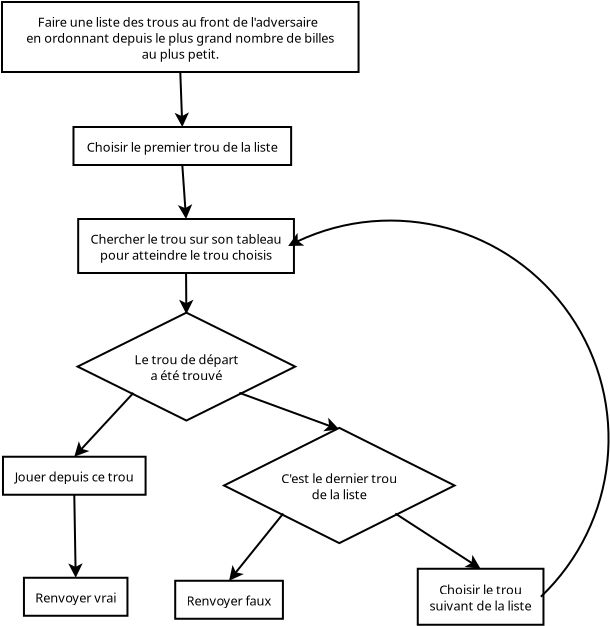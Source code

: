 <?xml version="1.0" encoding="UTF-8"?>
<dia:diagram xmlns:dia="http://www.lysator.liu.se/~alla/dia/">
  <dia:layer name="Arrière-plan" visible="true" active="true">
    <dia:object type="Flowchart - Box" version="0" id="O0">
      <dia:attribute name="obj_pos">
        <dia:point val="14.736,5.1"/>
      </dia:attribute>
      <dia:attribute name="obj_bb">
        <dia:rectangle val="14.686,5.05;32.614,8.65"/>
      </dia:attribute>
      <dia:attribute name="elem_corner">
        <dia:point val="14.736,5.1"/>
      </dia:attribute>
      <dia:attribute name="elem_width">
        <dia:real val="17.828"/>
      </dia:attribute>
      <dia:attribute name="elem_height">
        <dia:real val="3.5"/>
      </dia:attribute>
      <dia:attribute name="show_background">
        <dia:boolean val="true"/>
      </dia:attribute>
      <dia:attribute name="padding">
        <dia:real val="0.5"/>
      </dia:attribute>
      <dia:attribute name="text">
        <dia:composite type="text">
          <dia:attribute name="string">
            <dia:string>#Faire une liste des trous au front de l'adversaire
en ordonnant depuis le plus grand nombre de billes
au plus petit.#</dia:string>
          </dia:attribute>
          <dia:attribute name="font">
            <dia:font family="sans" style="0" name="Helvetica"/>
          </dia:attribute>
          <dia:attribute name="height">
            <dia:real val="0.8"/>
          </dia:attribute>
          <dia:attribute name="pos">
            <dia:point val="23.65,6.29"/>
          </dia:attribute>
          <dia:attribute name="color">
            <dia:color val="#000000"/>
          </dia:attribute>
          <dia:attribute name="alignment">
            <dia:enum val="1"/>
          </dia:attribute>
        </dia:composite>
      </dia:attribute>
    </dia:object>
    <dia:object type="Flowchart - Box" version="0" id="O1">
      <dia:attribute name="obj_pos">
        <dia:point val="18.593,11.35"/>
      </dia:attribute>
      <dia:attribute name="obj_bb">
        <dia:rectangle val="18.543,11.3;28.96,13.3"/>
      </dia:attribute>
      <dia:attribute name="elem_corner">
        <dia:point val="18.593,11.35"/>
      </dia:attribute>
      <dia:attribute name="elem_width">
        <dia:real val="10.317"/>
      </dia:attribute>
      <dia:attribute name="elem_height">
        <dia:real val="1.9"/>
      </dia:attribute>
      <dia:attribute name="show_background">
        <dia:boolean val="true"/>
      </dia:attribute>
      <dia:attribute name="padding">
        <dia:real val="0.5"/>
      </dia:attribute>
      <dia:attribute name="text">
        <dia:composite type="text">
          <dia:attribute name="string">
            <dia:string>#Choisir le premier trou de la liste#</dia:string>
          </dia:attribute>
          <dia:attribute name="font">
            <dia:font family="sans" style="0" name="Helvetica"/>
          </dia:attribute>
          <dia:attribute name="height">
            <dia:real val="0.8"/>
          </dia:attribute>
          <dia:attribute name="pos">
            <dia:point val="23.751,12.54"/>
          </dia:attribute>
          <dia:attribute name="color">
            <dia:color val="#000000"/>
          </dia:attribute>
          <dia:attribute name="alignment">
            <dia:enum val="1"/>
          </dia:attribute>
        </dia:composite>
      </dia:attribute>
    </dia:object>
    <dia:object type="Flowchart - Box" version="0" id="O2">
      <dia:attribute name="obj_pos">
        <dia:point val="18.834,15.95"/>
      </dia:attribute>
      <dia:attribute name="obj_bb">
        <dia:rectangle val="18.784,15.9;29.094,18.7"/>
      </dia:attribute>
      <dia:attribute name="elem_corner">
        <dia:point val="18.834,15.95"/>
      </dia:attribute>
      <dia:attribute name="elem_width">
        <dia:real val="10.21"/>
      </dia:attribute>
      <dia:attribute name="elem_height">
        <dia:real val="2.7"/>
      </dia:attribute>
      <dia:attribute name="show_background">
        <dia:boolean val="true"/>
      </dia:attribute>
      <dia:attribute name="padding">
        <dia:real val="0.5"/>
      </dia:attribute>
      <dia:attribute name="text">
        <dia:composite type="text">
          <dia:attribute name="string">
            <dia:string>#Chercher le trou sur son tableau
pour atteindre le trou choisis#</dia:string>
          </dia:attribute>
          <dia:attribute name="font">
            <dia:font family="sans" style="0" name="Helvetica"/>
          </dia:attribute>
          <dia:attribute name="height">
            <dia:real val="0.8"/>
          </dia:attribute>
          <dia:attribute name="pos">
            <dia:point val="23.939,17.14"/>
          </dia:attribute>
          <dia:attribute name="color">
            <dia:color val="#000000"/>
          </dia:attribute>
          <dia:attribute name="alignment">
            <dia:enum val="1"/>
          </dia:attribute>
        </dia:composite>
      </dia:attribute>
    </dia:object>
    <dia:object type="Flowchart - Diamond" version="0" id="O3">
      <dia:attribute name="obj_pos">
        <dia:point val="18.661,20.705"/>
      </dia:attribute>
      <dia:attribute name="obj_bb">
        <dia:rectangle val="18.611,20.655;29.298,26.004"/>
      </dia:attribute>
      <dia:attribute name="elem_corner">
        <dia:point val="18.661,20.705"/>
      </dia:attribute>
      <dia:attribute name="elem_width">
        <dia:real val="10.587"/>
      </dia:attribute>
      <dia:attribute name="elem_height">
        <dia:real val="5.249"/>
      </dia:attribute>
      <dia:attribute name="show_background">
        <dia:boolean val="true"/>
      </dia:attribute>
      <dia:attribute name="padding">
        <dia:real val="0.354"/>
      </dia:attribute>
      <dia:attribute name="text">
        <dia:composite type="text">
          <dia:attribute name="string">
            <dia:string>#Le trou de départ
a été trouvé#</dia:string>
          </dia:attribute>
          <dia:attribute name="font">
            <dia:font family="sans" style="0" name="Helvetica"/>
          </dia:attribute>
          <dia:attribute name="height">
            <dia:real val="0.8"/>
          </dia:attribute>
          <dia:attribute name="pos">
            <dia:point val="23.954,23.17"/>
          </dia:attribute>
          <dia:attribute name="color">
            <dia:color val="#000000"/>
          </dia:attribute>
          <dia:attribute name="alignment">
            <dia:enum val="1"/>
          </dia:attribute>
        </dia:composite>
      </dia:attribute>
    </dia:object>
    <dia:object type="Flowchart - Box" version="0" id="O4">
      <dia:attribute name="obj_pos">
        <dia:point val="14.92,27.837"/>
      </dia:attribute>
      <dia:attribute name="obj_bb">
        <dia:rectangle val="14.87,27.788;21.83,29.788"/>
      </dia:attribute>
      <dia:attribute name="elem_corner">
        <dia:point val="14.92,27.837"/>
      </dia:attribute>
      <dia:attribute name="elem_width">
        <dia:real val="6.86"/>
      </dia:attribute>
      <dia:attribute name="elem_height">
        <dia:real val="1.9"/>
      </dia:attribute>
      <dia:attribute name="show_background">
        <dia:boolean val="true"/>
      </dia:attribute>
      <dia:attribute name="padding">
        <dia:real val="0.5"/>
      </dia:attribute>
      <dia:attribute name="text">
        <dia:composite type="text">
          <dia:attribute name="string">
            <dia:string>#Jouer depuis ce trou#</dia:string>
          </dia:attribute>
          <dia:attribute name="font">
            <dia:font family="sans" style="0" name="Helvetica"/>
          </dia:attribute>
          <dia:attribute name="height">
            <dia:real val="0.8"/>
          </dia:attribute>
          <dia:attribute name="pos">
            <dia:point val="18.35,29.027"/>
          </dia:attribute>
          <dia:attribute name="color">
            <dia:color val="#000000"/>
          </dia:attribute>
          <dia:attribute name="alignment">
            <dia:enum val="1"/>
          </dia:attribute>
        </dia:composite>
      </dia:attribute>
    </dia:object>
    <dia:object type="Flowchart - Box" version="0" id="O5">
      <dia:attribute name="obj_pos">
        <dia:point val="35.654,33.438"/>
      </dia:attribute>
      <dia:attribute name="obj_bb">
        <dia:rectangle val="35.604,33.388;41.729,36.288"/>
      </dia:attribute>
      <dia:attribute name="elem_corner">
        <dia:point val="35.654,33.438"/>
      </dia:attribute>
      <dia:attribute name="elem_width">
        <dia:real val="6.025"/>
      </dia:attribute>
      <dia:attribute name="elem_height">
        <dia:real val="2.8"/>
      </dia:attribute>
      <dia:attribute name="show_background">
        <dia:boolean val="true"/>
      </dia:attribute>
      <dia:attribute name="padding">
        <dia:real val="0.5"/>
      </dia:attribute>
      <dia:attribute name="text">
        <dia:composite type="text">
          <dia:attribute name="string">
            <dia:string>#Choisir le trou
suivant de la liste#</dia:string>
          </dia:attribute>
          <dia:attribute name="font">
            <dia:font family="sans" style="0" name="Helvetica"/>
          </dia:attribute>
          <dia:attribute name="height">
            <dia:real val="0.8"/>
          </dia:attribute>
          <dia:attribute name="pos">
            <dia:point val="38.666,34.678"/>
          </dia:attribute>
          <dia:attribute name="color">
            <dia:color val="#000000"/>
          </dia:attribute>
          <dia:attribute name="alignment">
            <dia:enum val="1"/>
          </dia:attribute>
        </dia:composite>
      </dia:attribute>
    </dia:object>
    <dia:object type="Standard - Line" version="0" id="O6">
      <dia:attribute name="obj_pos">
        <dia:point val="23.65,8.6"/>
      </dia:attribute>
      <dia:attribute name="obj_bb">
        <dia:rectangle val="23.367,8.548;24.09,11.462"/>
      </dia:attribute>
      <dia:attribute name="conn_endpoints">
        <dia:point val="23.65,8.6"/>
        <dia:point val="23.751,11.35"/>
      </dia:attribute>
      <dia:attribute name="numcp">
        <dia:int val="1"/>
      </dia:attribute>
      <dia:attribute name="end_arrow">
        <dia:enum val="22"/>
      </dia:attribute>
      <dia:attribute name="end_arrow_length">
        <dia:real val="0.5"/>
      </dia:attribute>
      <dia:attribute name="end_arrow_width">
        <dia:real val="0.5"/>
      </dia:attribute>
      <dia:connections>
        <dia:connection handle="0" to="O0" connection="13"/>
        <dia:connection handle="1" to="O1" connection="2"/>
      </dia:connections>
    </dia:object>
    <dia:object type="Standard - Line" version="0" id="O7">
      <dia:attribute name="obj_pos">
        <dia:point val="23.751,13.25"/>
      </dia:attribute>
      <dia:attribute name="obj_bb">
        <dia:rectangle val="23.535,13.197;24.257,16.061"/>
      </dia:attribute>
      <dia:attribute name="conn_endpoints">
        <dia:point val="23.751,13.25"/>
        <dia:point val="23.939,15.95"/>
      </dia:attribute>
      <dia:attribute name="numcp">
        <dia:int val="1"/>
      </dia:attribute>
      <dia:attribute name="end_arrow">
        <dia:enum val="22"/>
      </dia:attribute>
      <dia:attribute name="end_arrow_length">
        <dia:real val="0.5"/>
      </dia:attribute>
      <dia:attribute name="end_arrow_width">
        <dia:real val="0.5"/>
      </dia:attribute>
      <dia:connections>
        <dia:connection handle="0" to="O1" connection="13"/>
        <dia:connection handle="1" to="O2" connection="2"/>
      </dia:connections>
    </dia:object>
    <dia:object type="Standard - Line" version="0" id="O8">
      <dia:attribute name="obj_pos">
        <dia:point val="23.939,18.65"/>
      </dia:attribute>
      <dia:attribute name="obj_bb">
        <dia:rectangle val="23.588,18.6;24.311,20.817"/>
      </dia:attribute>
      <dia:attribute name="conn_endpoints">
        <dia:point val="23.939,18.65"/>
        <dia:point val="23.954,20.705"/>
      </dia:attribute>
      <dia:attribute name="numcp">
        <dia:int val="1"/>
      </dia:attribute>
      <dia:attribute name="end_arrow">
        <dia:enum val="22"/>
      </dia:attribute>
      <dia:attribute name="end_arrow_length">
        <dia:real val="0.5"/>
      </dia:attribute>
      <dia:attribute name="end_arrow_width">
        <dia:real val="0.5"/>
      </dia:attribute>
      <dia:connections>
        <dia:connection handle="0" to="O2" connection="13"/>
        <dia:connection handle="1" to="O3" connection="0"/>
      </dia:connections>
    </dia:object>
    <dia:object type="Standard - Line" version="0" id="O9">
      <dia:attribute name="obj_pos">
        <dia:point val="21.308,24.642"/>
      </dia:attribute>
      <dia:attribute name="obj_bb">
        <dia:rectangle val="18.274,24.571;21.378,27.92"/>
      </dia:attribute>
      <dia:attribute name="conn_endpoints">
        <dia:point val="21.308,24.642"/>
        <dia:point val="18.35,27.837"/>
      </dia:attribute>
      <dia:attribute name="numcp">
        <dia:int val="1"/>
      </dia:attribute>
      <dia:attribute name="end_arrow">
        <dia:enum val="22"/>
      </dia:attribute>
      <dia:attribute name="end_arrow_length">
        <dia:real val="0.5"/>
      </dia:attribute>
      <dia:attribute name="end_arrow_width">
        <dia:real val="0.5"/>
      </dia:attribute>
      <dia:connections>
        <dia:connection handle="0" to="O3" connection="10"/>
        <dia:connection handle="1" to="O4" connection="2"/>
      </dia:connections>
    </dia:object>
    <dia:object type="Standard - Line" version="0" id="O10">
      <dia:attribute name="obj_pos">
        <dia:point val="26.601,24.642"/>
      </dia:attribute>
      <dia:attribute name="obj_bb">
        <dia:rectangle val="26.537,24.578;31.705,26.606"/>
      </dia:attribute>
      <dia:attribute name="conn_endpoints">
        <dia:point val="26.601,24.642"/>
        <dia:point val="31.6,26.473"/>
      </dia:attribute>
      <dia:attribute name="numcp">
        <dia:int val="1"/>
      </dia:attribute>
      <dia:attribute name="end_arrow">
        <dia:enum val="22"/>
      </dia:attribute>
      <dia:attribute name="end_arrow_length">
        <dia:real val="0.5"/>
      </dia:attribute>
      <dia:attribute name="end_arrow_width">
        <dia:real val="0.5"/>
      </dia:attribute>
      <dia:connections>
        <dia:connection handle="0" to="O3" connection="6"/>
        <dia:connection handle="1" to="O12" connection="0"/>
      </dia:connections>
    </dia:object>
    <dia:object type="Standard - Arc" version="0" id="O11">
      <dia:attribute name="obj_pos">
        <dia:point val="41.679,34.837"/>
      </dia:attribute>
      <dia:attribute name="obj_bb">
        <dia:rectangle val="28.974,15.979;45.113,34.907"/>
      </dia:attribute>
      <dia:attribute name="conn_endpoints">
        <dia:point val="41.679,34.837"/>
        <dia:point val="29.044,17.3"/>
      </dia:attribute>
      <dia:attribute name="curve_distance">
        <dia:real val="9.421"/>
      </dia:attribute>
      <dia:attribute name="end_arrow">
        <dia:enum val="22"/>
      </dia:attribute>
      <dia:attribute name="end_arrow_length">
        <dia:real val="0.5"/>
      </dia:attribute>
      <dia:attribute name="end_arrow_width">
        <dia:real val="0.5"/>
      </dia:attribute>
      <dia:connections>
        <dia:connection handle="0" to="O5" connection="8"/>
        <dia:connection handle="1" to="O2" connection="8"/>
      </dia:connections>
    </dia:object>
    <dia:object type="Flowchart - Diamond" version="0" id="O12">
      <dia:attribute name="obj_pos">
        <dia:point val="25.996,26.473"/>
      </dia:attribute>
      <dia:attribute name="obj_bb">
        <dia:rectangle val="25.946,26.423;37.254,32.127"/>
      </dia:attribute>
      <dia:attribute name="elem_corner">
        <dia:point val="25.996,26.473"/>
      </dia:attribute>
      <dia:attribute name="elem_width">
        <dia:real val="11.209"/>
      </dia:attribute>
      <dia:attribute name="elem_height">
        <dia:real val="5.604"/>
      </dia:attribute>
      <dia:attribute name="show_background">
        <dia:boolean val="true"/>
      </dia:attribute>
      <dia:attribute name="padding">
        <dia:real val="0.354"/>
      </dia:attribute>
      <dia:attribute name="text">
        <dia:composite type="text">
          <dia:attribute name="string">
            <dia:string>#C'est le dernier trou
de la liste#</dia:string>
          </dia:attribute>
          <dia:attribute name="font">
            <dia:font family="sans" style="0" name="Helvetica"/>
          </dia:attribute>
          <dia:attribute name="height">
            <dia:real val="0.8"/>
          </dia:attribute>
          <dia:attribute name="pos">
            <dia:point val="31.6,29.115"/>
          </dia:attribute>
          <dia:attribute name="color">
            <dia:color val="#000000"/>
          </dia:attribute>
          <dia:attribute name="alignment">
            <dia:enum val="1"/>
          </dia:attribute>
        </dia:composite>
      </dia:attribute>
    </dia:object>
    <dia:object type="Standard - Line" version="0" id="O13">
      <dia:attribute name="obj_pos">
        <dia:point val="34.402,30.676"/>
      </dia:attribute>
      <dia:attribute name="obj_bb">
        <dia:rectangle val="34.333,30.607;38.76,33.507"/>
      </dia:attribute>
      <dia:attribute name="conn_endpoints">
        <dia:point val="34.402,30.676"/>
        <dia:point val="38.666,33.438"/>
      </dia:attribute>
      <dia:attribute name="numcp">
        <dia:int val="1"/>
      </dia:attribute>
      <dia:attribute name="end_arrow">
        <dia:enum val="22"/>
      </dia:attribute>
      <dia:attribute name="end_arrow_length">
        <dia:real val="0.5"/>
      </dia:attribute>
      <dia:attribute name="end_arrow_width">
        <dia:real val="0.5"/>
      </dia:attribute>
      <dia:connections>
        <dia:connection handle="0" to="O12" connection="6"/>
        <dia:connection handle="1" to="O5" connection="2"/>
      </dia:connections>
    </dia:object>
    <dia:object type="Flowchart - Box" version="0" id="O14">
      <dia:attribute name="obj_pos">
        <dia:point val="23.508,34.038"/>
      </dia:attribute>
      <dia:attribute name="obj_bb">
        <dia:rectangle val="23.458,33.987;28.721,35.987"/>
      </dia:attribute>
      <dia:attribute name="elem_corner">
        <dia:point val="23.508,34.038"/>
      </dia:attribute>
      <dia:attribute name="elem_width">
        <dia:real val="5.162"/>
      </dia:attribute>
      <dia:attribute name="elem_height">
        <dia:real val="1.9"/>
      </dia:attribute>
      <dia:attribute name="show_background">
        <dia:boolean val="true"/>
      </dia:attribute>
      <dia:attribute name="padding">
        <dia:real val="0.5"/>
      </dia:attribute>
      <dia:attribute name="text">
        <dia:composite type="text">
          <dia:attribute name="string">
            <dia:string>#Renvoyer faux#</dia:string>
          </dia:attribute>
          <dia:attribute name="font">
            <dia:font family="sans" style="0" name="Helvetica"/>
          </dia:attribute>
          <dia:attribute name="height">
            <dia:real val="0.8"/>
          </dia:attribute>
          <dia:attribute name="pos">
            <dia:point val="26.09,35.227"/>
          </dia:attribute>
          <dia:attribute name="color">
            <dia:color val="#000000"/>
          </dia:attribute>
          <dia:attribute name="alignment">
            <dia:enum val="1"/>
          </dia:attribute>
        </dia:composite>
      </dia:attribute>
    </dia:object>
    <dia:object type="Standard - Line" version="0" id="O15">
      <dia:attribute name="obj_pos">
        <dia:point val="28.798,30.676"/>
      </dia:attribute>
      <dia:attribute name="obj_bb">
        <dia:rectangle val="26.019,30.606;28.868,34.125"/>
      </dia:attribute>
      <dia:attribute name="conn_endpoints">
        <dia:point val="28.798,30.676"/>
        <dia:point val="26.09,34.038"/>
      </dia:attribute>
      <dia:attribute name="numcp">
        <dia:int val="1"/>
      </dia:attribute>
      <dia:attribute name="end_arrow">
        <dia:enum val="22"/>
      </dia:attribute>
      <dia:attribute name="end_arrow_length">
        <dia:real val="0.5"/>
      </dia:attribute>
      <dia:attribute name="end_arrow_width">
        <dia:real val="0.5"/>
      </dia:attribute>
      <dia:connections>
        <dia:connection handle="0" to="O12" connection="10"/>
        <dia:connection handle="1" to="O14" connection="2"/>
      </dia:connections>
    </dia:object>
    <dia:object type="Flowchart - Box" version="0" id="O16">
      <dia:attribute name="obj_pos">
        <dia:point val="15.931,33.888"/>
      </dia:attribute>
      <dia:attribute name="obj_bb">
        <dia:rectangle val="15.881,33.837;20.961,35.837"/>
      </dia:attribute>
      <dia:attribute name="elem_corner">
        <dia:point val="15.931,33.888"/>
      </dia:attribute>
      <dia:attribute name="elem_width">
        <dia:real val="4.98"/>
      </dia:attribute>
      <dia:attribute name="elem_height">
        <dia:real val="1.9"/>
      </dia:attribute>
      <dia:attribute name="show_background">
        <dia:boolean val="true"/>
      </dia:attribute>
      <dia:attribute name="padding">
        <dia:real val="0.5"/>
      </dia:attribute>
      <dia:attribute name="text">
        <dia:composite type="text">
          <dia:attribute name="string">
            <dia:string>#Renvoyer vrai#</dia:string>
          </dia:attribute>
          <dia:attribute name="font">
            <dia:font family="sans" style="0" name="Helvetica"/>
          </dia:attribute>
          <dia:attribute name="height">
            <dia:real val="0.8"/>
          </dia:attribute>
          <dia:attribute name="pos">
            <dia:point val="18.421,35.078"/>
          </dia:attribute>
          <dia:attribute name="color">
            <dia:color val="#000000"/>
          </dia:attribute>
          <dia:attribute name="alignment">
            <dia:enum val="1"/>
          </dia:attribute>
        </dia:composite>
      </dia:attribute>
    </dia:object>
    <dia:object type="Standard - Line" version="0" id="O17">
      <dia:attribute name="obj_pos">
        <dia:point val="18.35,29.738"/>
      </dia:attribute>
      <dia:attribute name="obj_bb">
        <dia:rectangle val="18.049,29.687;18.772,33.999"/>
      </dia:attribute>
      <dia:attribute name="conn_endpoints">
        <dia:point val="18.35,29.738"/>
        <dia:point val="18.421,33.888"/>
      </dia:attribute>
      <dia:attribute name="numcp">
        <dia:int val="1"/>
      </dia:attribute>
      <dia:attribute name="end_arrow">
        <dia:enum val="22"/>
      </dia:attribute>
      <dia:attribute name="end_arrow_length">
        <dia:real val="0.5"/>
      </dia:attribute>
      <dia:attribute name="end_arrow_width">
        <dia:real val="0.5"/>
      </dia:attribute>
      <dia:connections>
        <dia:connection handle="0" to="O4" connection="13"/>
        <dia:connection handle="1" to="O16" connection="2"/>
      </dia:connections>
    </dia:object>
  </dia:layer>
</dia:diagram>
